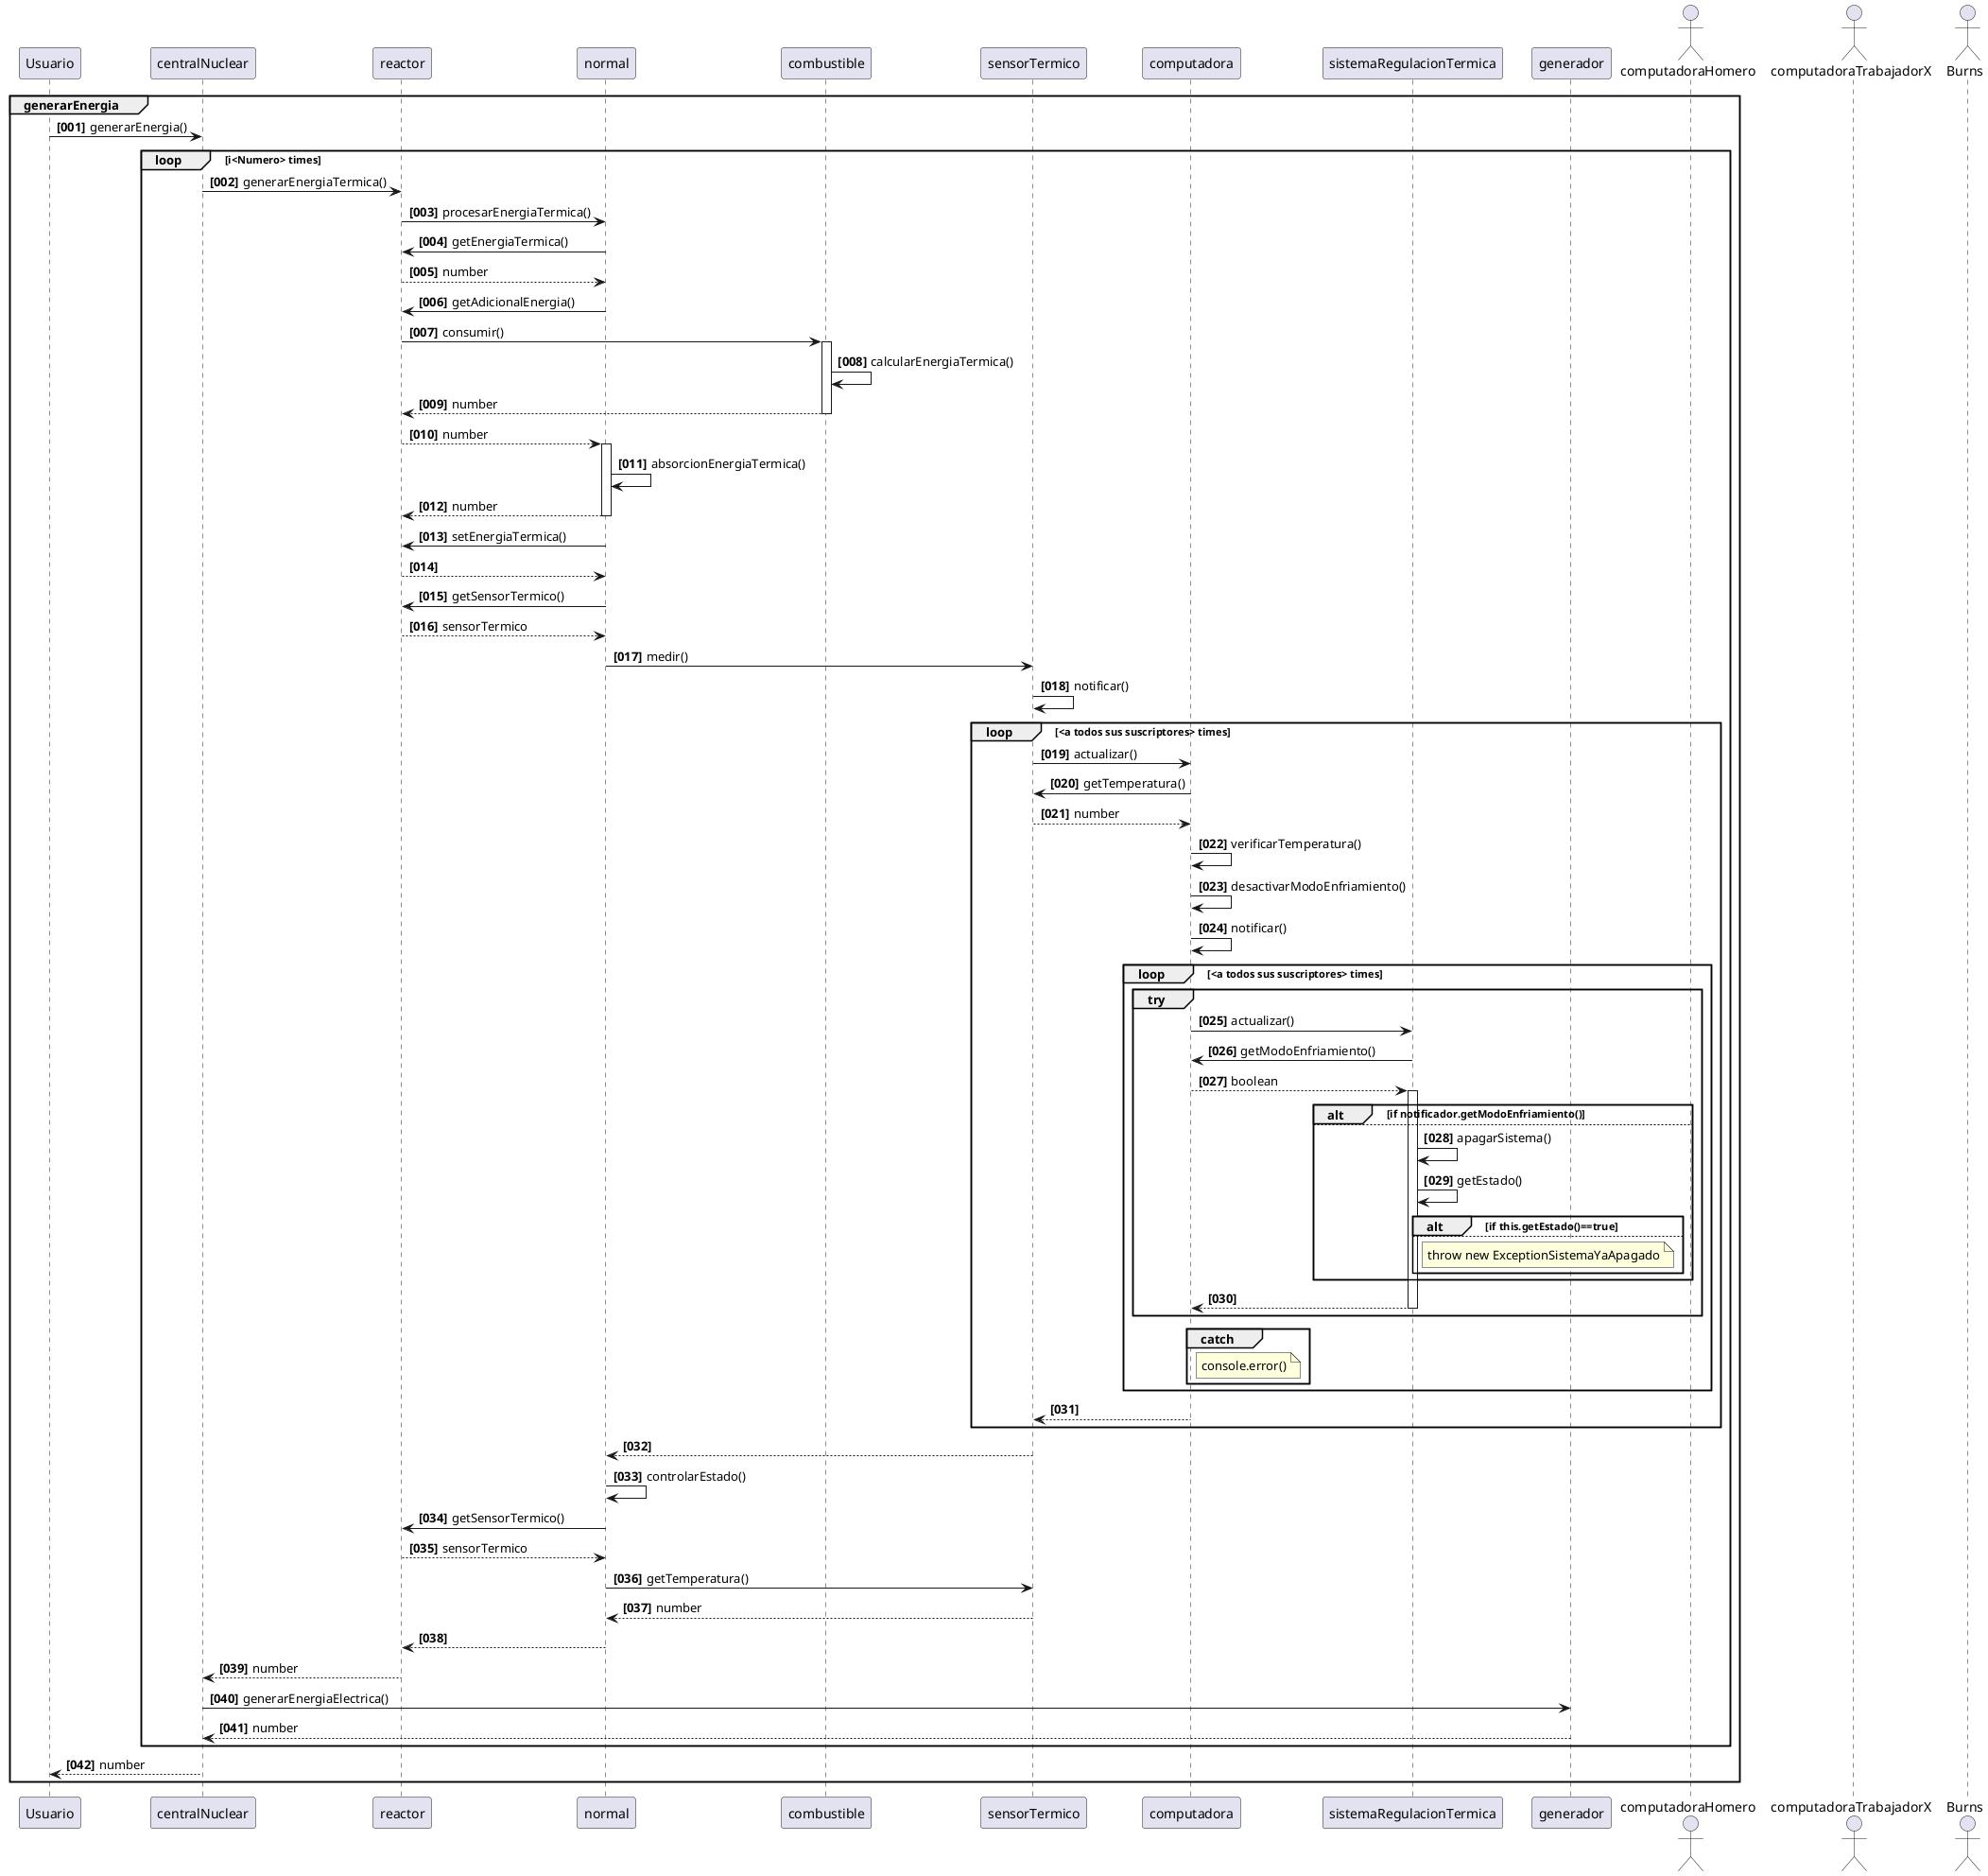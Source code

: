 @startuml "Diagrama de secuencias Generar Energia"
autonumber "<b>[000]"

group generarEnergia
    Usuario -> centralNuclear : generarEnergia()
    loop i<Numero> times
        centralNuclear -> reactor : generarEnergiaTermica()
        reactor -> normal : procesarEnergiaTermica()
        normal -> reactor : getEnergiaTermica()
        return number
        normal -> reactor : getAdicionalEnergia()
        reactor -> combustible : consumir()
        activate combustible
        combustible -> combustible : calcularEnergiaTermica()
        return number
        reactor --> normal : number
        activate normal
        normal -> normal : absorcionEnergiaTermica()
        return number
        normal -> reactor : setEnergiaTermica()
        return 
        normal -> reactor : getSensorTermico()
        return sensorTermico
        normal -> sensorTermico: medir()
        sensorTermico -> sensorTermico: notificar()
        loop <a todos sus suscriptores> times
            sensorTermico -> computadora : actualizar()
            computadora -> sensorTermico : getTemperatura()
            sensorTermico --> computadora : number
            computadora -> computadora : verificarTemperatura()
            computadora -> computadora : desactivarModoEnfriamiento()
            computadora -> computadora : notificar()
            loop <a todos sus suscriptores> times
                group try
                    computadora -> sistemaRegulacionTermica : actualizar()
                    sistemaRegulacionTermica -> computadora : getModoEnfriamiento()
                    computadora --> sistemaRegulacionTermica : boolean
                    alt if notificador.getModoEnfriamiento()
                    else 
                        activate sistemaRegulacionTermica
                        sistemaRegulacionTermica -> sistemaRegulacionTermica : apagarSistema()
                        sistemaRegulacionTermica -> sistemaRegulacionTermica : getEstado()
                        alt if this.getEstado()==true
                        else
                         note right sistemaRegulacionTermica: throw new ExceptionSistemaYaApagado
                        end
                    end
                    return 
                end
                group catch
                    note right computadora: console.error()
                end
            end
            computadora --> sensorTermico : 
        end
        sensorTermico --> normal :
        normal -> normal : controlarEstado()
        normal -> reactor : getSensorTermico()
        return sensorTermico
        normal -> sensorTermico : getTemperatura()
        return number
        normal --> reactor :
        reactor --> centralNuclear : number
        centralNuclear -> generador : generarEnergiaElectrica()
        return number
    end
    centralNuclear --> Usuario : number
end

actor computadoraHomero
actor computadoraTrabajadorX
actor Burns

@enduml